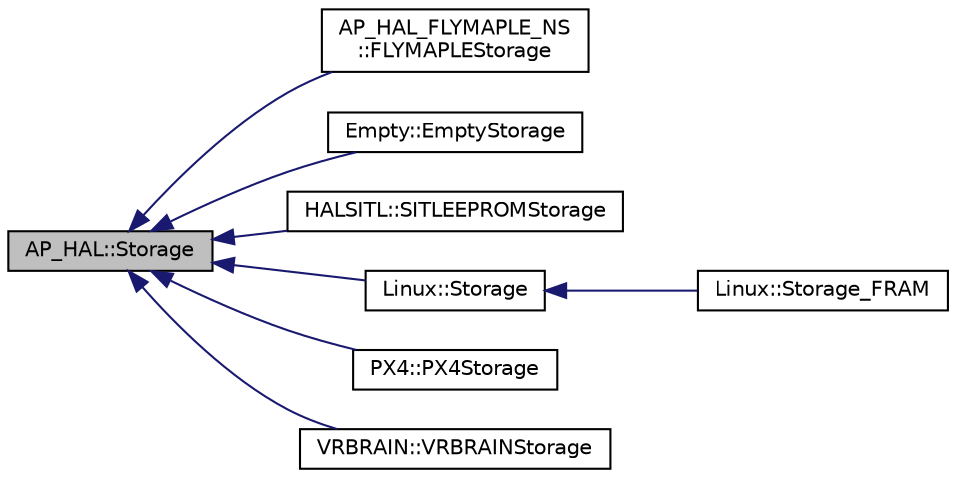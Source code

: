 digraph "AP_HAL::Storage"
{
 // INTERACTIVE_SVG=YES
  edge [fontname="Helvetica",fontsize="10",labelfontname="Helvetica",labelfontsize="10"];
  node [fontname="Helvetica",fontsize="10",shape=record];
  rankdir="LR";
  Node1 [label="AP_HAL::Storage",height=0.2,width=0.4,color="black", fillcolor="grey75", style="filled", fontcolor="black"];
  Node1 -> Node2 [dir="back",color="midnightblue",fontsize="10",style="solid",fontname="Helvetica"];
  Node2 [label="AP_HAL_FLYMAPLE_NS\l::FLYMAPLEStorage",height=0.2,width=0.4,color="black", fillcolor="white", style="filled",URL="$classAP__HAL__FLYMAPLE__NS_1_1FLYMAPLEStorage.html"];
  Node1 -> Node3 [dir="back",color="midnightblue",fontsize="10",style="solid",fontname="Helvetica"];
  Node3 [label="Empty::EmptyStorage",height=0.2,width=0.4,color="black", fillcolor="white", style="filled",URL="$classEmpty_1_1EmptyStorage.html"];
  Node1 -> Node4 [dir="back",color="midnightblue",fontsize="10",style="solid",fontname="Helvetica"];
  Node4 [label="HALSITL::SITLEEPROMStorage",height=0.2,width=0.4,color="black", fillcolor="white", style="filled",URL="$classHALSITL_1_1SITLEEPROMStorage.html"];
  Node1 -> Node5 [dir="back",color="midnightblue",fontsize="10",style="solid",fontname="Helvetica"];
  Node5 [label="Linux::Storage",height=0.2,width=0.4,color="black", fillcolor="white", style="filled",URL="$classLinux_1_1Storage.html"];
  Node5 -> Node6 [dir="back",color="midnightblue",fontsize="10",style="solid",fontname="Helvetica"];
  Node6 [label="Linux::Storage_FRAM",height=0.2,width=0.4,color="black", fillcolor="white", style="filled",URL="$classLinux_1_1Storage__FRAM.html"];
  Node1 -> Node7 [dir="back",color="midnightblue",fontsize="10",style="solid",fontname="Helvetica"];
  Node7 [label="PX4::PX4Storage",height=0.2,width=0.4,color="black", fillcolor="white", style="filled",URL="$classPX4_1_1PX4Storage.html"];
  Node1 -> Node8 [dir="back",color="midnightblue",fontsize="10",style="solid",fontname="Helvetica"];
  Node8 [label="VRBRAIN::VRBRAINStorage",height=0.2,width=0.4,color="black", fillcolor="white", style="filled",URL="$classVRBRAIN_1_1VRBRAINStorage.html"];
}
